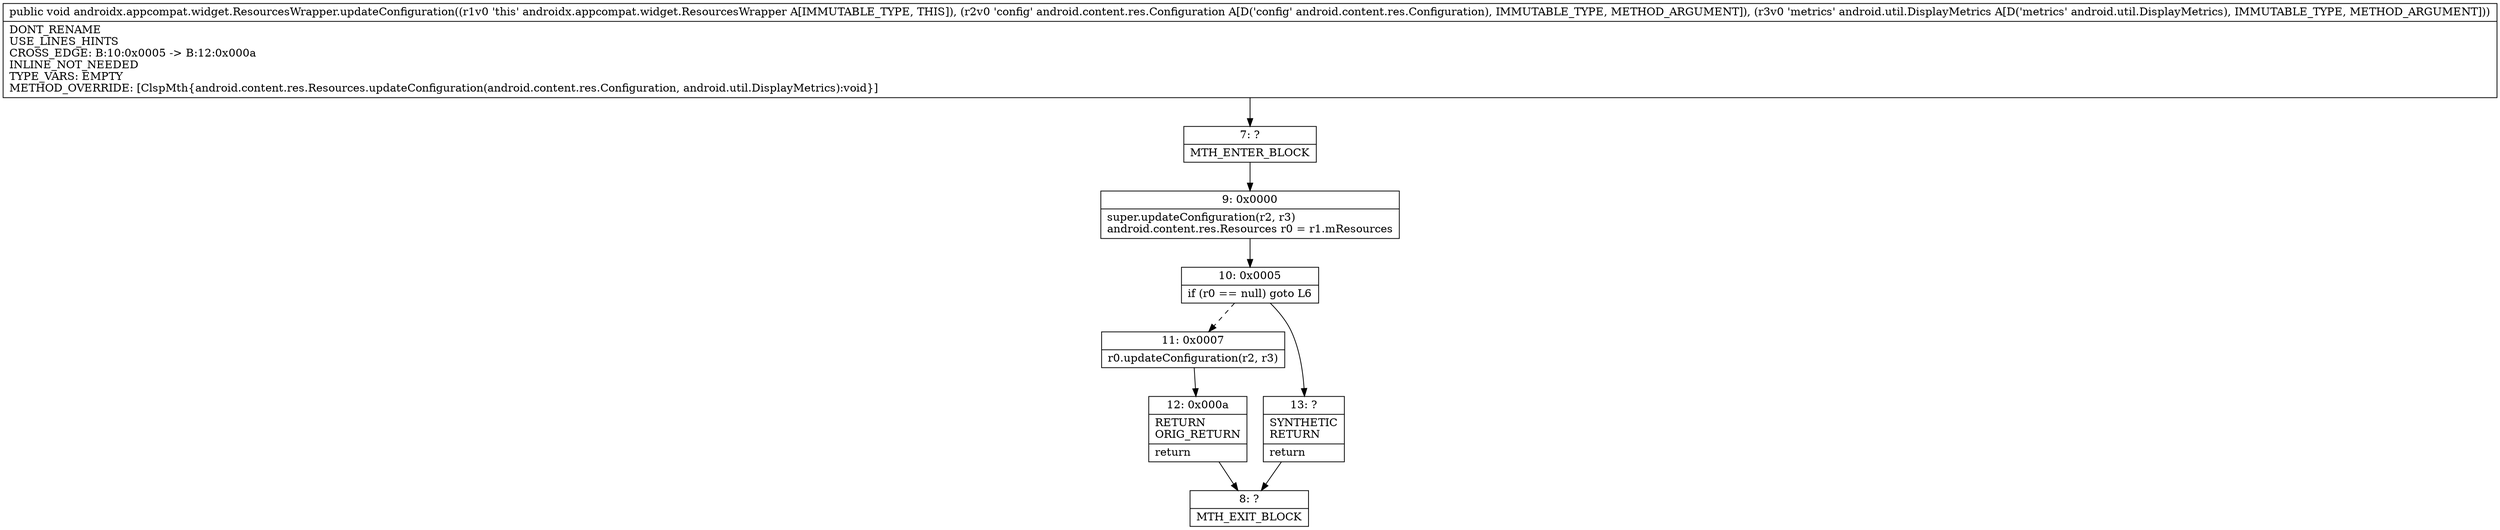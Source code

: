 digraph "CFG forandroidx.appcompat.widget.ResourcesWrapper.updateConfiguration(Landroid\/content\/res\/Configuration;Landroid\/util\/DisplayMetrics;)V" {
Node_7 [shape=record,label="{7\:\ ?|MTH_ENTER_BLOCK\l}"];
Node_9 [shape=record,label="{9\:\ 0x0000|super.updateConfiguration(r2, r3)\landroid.content.res.Resources r0 = r1.mResources\l}"];
Node_10 [shape=record,label="{10\:\ 0x0005|if (r0 == null) goto L6\l}"];
Node_11 [shape=record,label="{11\:\ 0x0007|r0.updateConfiguration(r2, r3)\l}"];
Node_12 [shape=record,label="{12\:\ 0x000a|RETURN\lORIG_RETURN\l|return\l}"];
Node_8 [shape=record,label="{8\:\ ?|MTH_EXIT_BLOCK\l}"];
Node_13 [shape=record,label="{13\:\ ?|SYNTHETIC\lRETURN\l|return\l}"];
MethodNode[shape=record,label="{public void androidx.appcompat.widget.ResourcesWrapper.updateConfiguration((r1v0 'this' androidx.appcompat.widget.ResourcesWrapper A[IMMUTABLE_TYPE, THIS]), (r2v0 'config' android.content.res.Configuration A[D('config' android.content.res.Configuration), IMMUTABLE_TYPE, METHOD_ARGUMENT]), (r3v0 'metrics' android.util.DisplayMetrics A[D('metrics' android.util.DisplayMetrics), IMMUTABLE_TYPE, METHOD_ARGUMENT]))  | DONT_RENAME\lUSE_LINES_HINTS\lCROSS_EDGE: B:10:0x0005 \-\> B:12:0x000a\lINLINE_NOT_NEEDED\lTYPE_VARS: EMPTY\lMETHOD_OVERRIDE: [ClspMth\{android.content.res.Resources.updateConfiguration(android.content.res.Configuration, android.util.DisplayMetrics):void\}]\l}"];
MethodNode -> Node_7;Node_7 -> Node_9;
Node_9 -> Node_10;
Node_10 -> Node_11[style=dashed];
Node_10 -> Node_13;
Node_11 -> Node_12;
Node_12 -> Node_8;
Node_13 -> Node_8;
}

